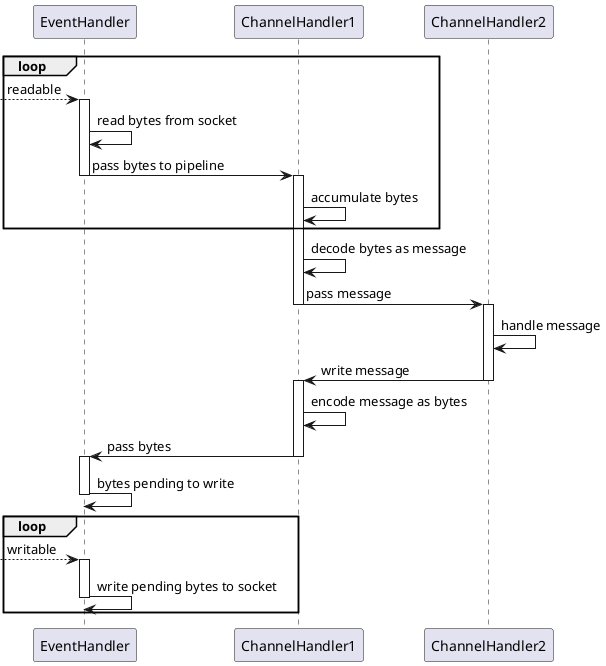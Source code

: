 @startuml
participant 0 as "EventHandler"
participant 1 as "ChannelHandler1"
participant 2 as "ChannelHandler2"

loop

[--> 0: readable
activate 0
0->0: read bytes from socket
0->1: pass bytes to pipeline
deactivate 0

activate 1

1->1: accumulate bytes
end

1->1: decode bytes as message
1->2: pass message
deactivate 1


activate 2
2->2: handle message
2->1: write message
deactivate 2

activate 1
1->1: encode message as bytes
1->0: pass bytes
deactivate 1

activate 0
0->0: bytes pending to write
deactivate 0

loop

[--> 0: writable
activate 0
0->0: write pending bytes to socket
deactivate 0

end

@enduml